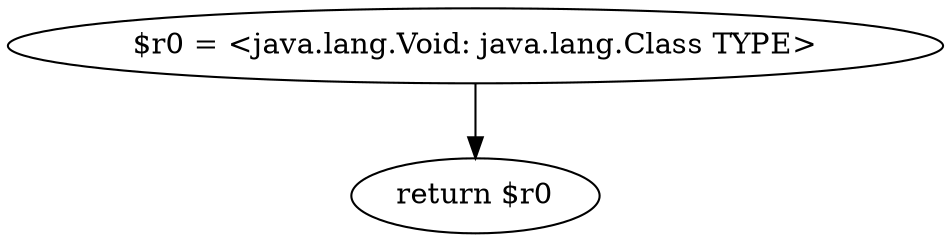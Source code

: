 digraph "unitGraph" {
    "$r0 = <java.lang.Void: java.lang.Class TYPE>"
    "return $r0"
    "$r0 = <java.lang.Void: java.lang.Class TYPE>"->"return $r0";
}
